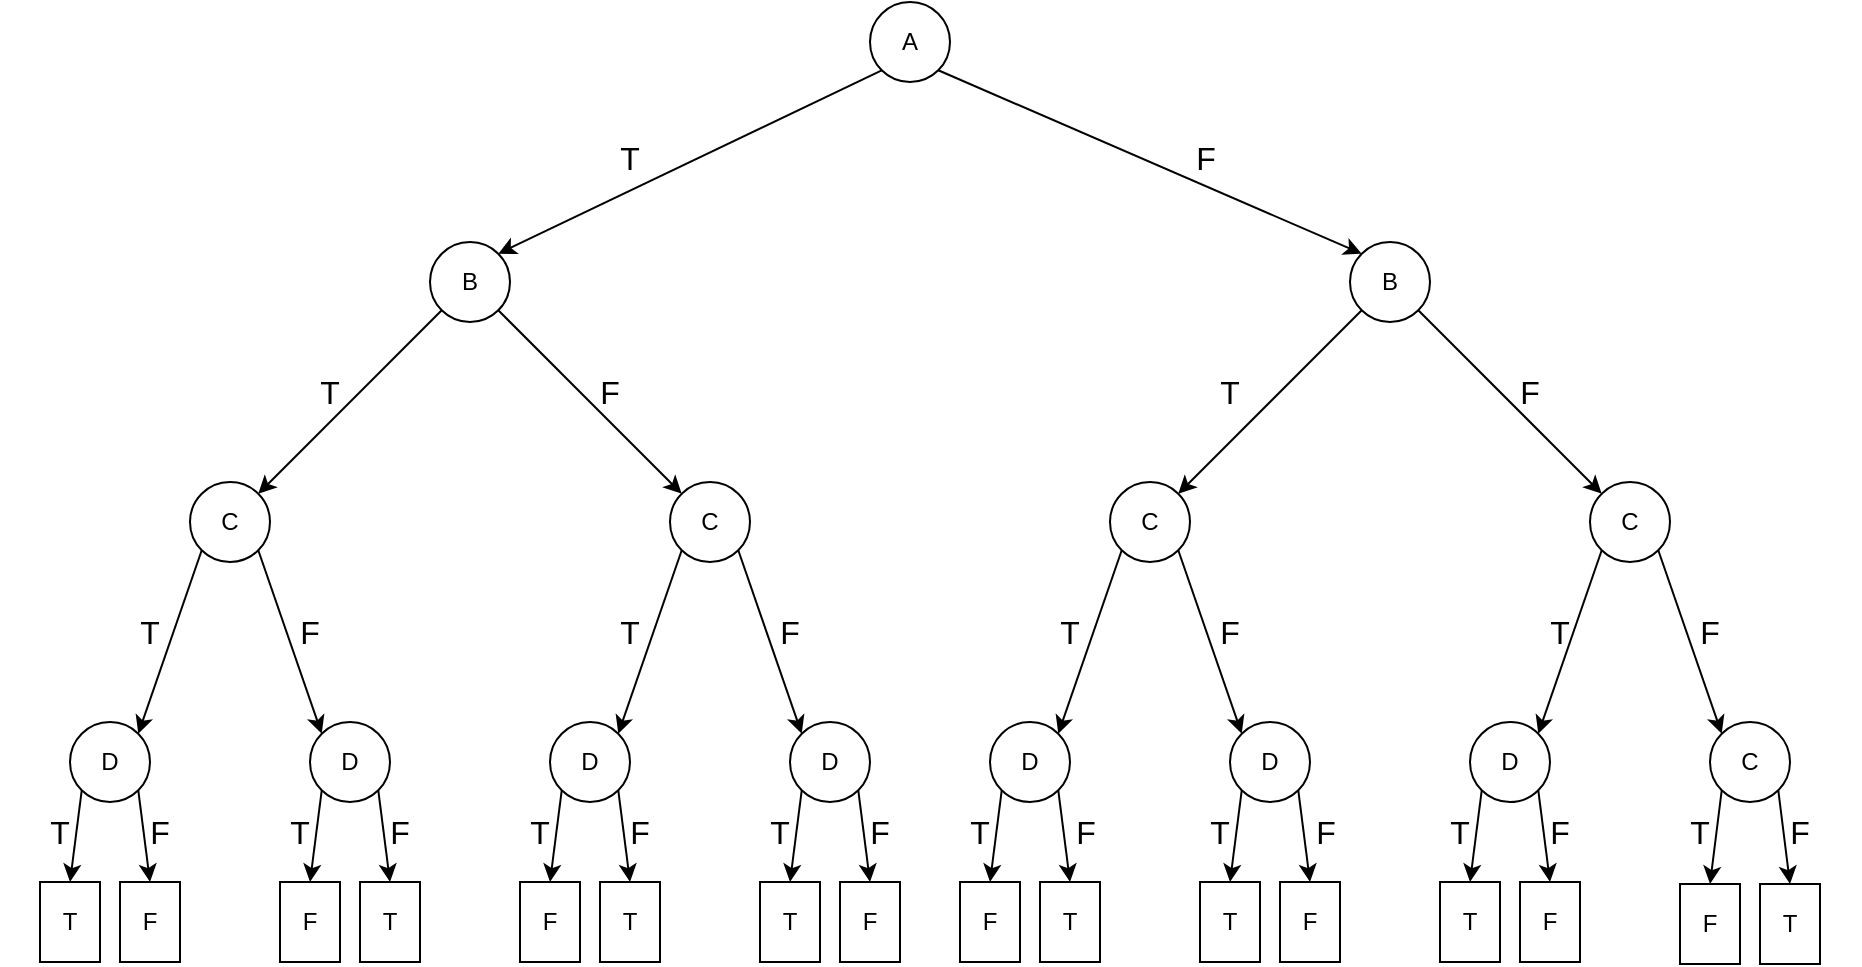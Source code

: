 <mxfile version="21.7.1" type="github">
  <diagram name="Trang-1" id="c6DrtgqLX9AAQbIjRyR2">
    <mxGraphModel dx="1050" dy="534" grid="1" gridSize="10" guides="1" tooltips="1" connect="1" arrows="1" fold="1" page="1" pageScale="1" pageWidth="2339" pageHeight="3300" math="0" shadow="0">
      <root>
        <mxCell id="0" />
        <mxCell id="1" parent="0" />
        <mxCell id="hg2JY5M4wenPQIr7XRld-16" style="rounded=0;orthogonalLoop=1;jettySize=auto;html=1;exitX=0;exitY=1;exitDx=0;exitDy=0;entryX=1;entryY=0;entryDx=0;entryDy=0;" edge="1" parent="1" source="hg2JY5M4wenPQIr7XRld-1" target="hg2JY5M4wenPQIr7XRld-3">
          <mxGeometry relative="1" as="geometry" />
        </mxCell>
        <mxCell id="hg2JY5M4wenPQIr7XRld-17" style="rounded=0;orthogonalLoop=1;jettySize=auto;html=1;exitX=1;exitY=1;exitDx=0;exitDy=0;entryX=0;entryY=0;entryDx=0;entryDy=0;" edge="1" parent="1" source="hg2JY5M4wenPQIr7XRld-1" target="hg2JY5M4wenPQIr7XRld-2">
          <mxGeometry relative="1" as="geometry" />
        </mxCell>
        <mxCell id="hg2JY5M4wenPQIr7XRld-1" value="A" style="ellipse;whiteSpace=wrap;html=1;aspect=fixed;" vertex="1" parent="1">
          <mxGeometry x="580" y="160" width="40" height="40" as="geometry" />
        </mxCell>
        <mxCell id="hg2JY5M4wenPQIr7XRld-20" style="rounded=0;orthogonalLoop=1;jettySize=auto;html=1;exitX=0;exitY=1;exitDx=0;exitDy=0;entryX=1;entryY=0;entryDx=0;entryDy=0;" edge="1" parent="1" source="hg2JY5M4wenPQIr7XRld-2" target="hg2JY5M4wenPQIr7XRld-7">
          <mxGeometry relative="1" as="geometry" />
        </mxCell>
        <mxCell id="hg2JY5M4wenPQIr7XRld-21" style="rounded=0;orthogonalLoop=1;jettySize=auto;html=1;exitX=1;exitY=1;exitDx=0;exitDy=0;entryX=0;entryY=0;entryDx=0;entryDy=0;" edge="1" parent="1" source="hg2JY5M4wenPQIr7XRld-2" target="hg2JY5M4wenPQIr7XRld-6">
          <mxGeometry relative="1" as="geometry" />
        </mxCell>
        <mxCell id="hg2JY5M4wenPQIr7XRld-2" value="B" style="ellipse;whiteSpace=wrap;html=1;aspect=fixed;" vertex="1" parent="1">
          <mxGeometry x="820" y="280" width="40" height="40" as="geometry" />
        </mxCell>
        <mxCell id="hg2JY5M4wenPQIr7XRld-18" style="rounded=0;orthogonalLoop=1;jettySize=auto;html=1;exitX=0;exitY=1;exitDx=0;exitDy=0;entryX=1;entryY=0;entryDx=0;entryDy=0;" edge="1" parent="1" source="hg2JY5M4wenPQIr7XRld-3" target="hg2JY5M4wenPQIr7XRld-5">
          <mxGeometry relative="1" as="geometry" />
        </mxCell>
        <mxCell id="hg2JY5M4wenPQIr7XRld-19" style="rounded=0;orthogonalLoop=1;jettySize=auto;html=1;exitX=1;exitY=1;exitDx=0;exitDy=0;entryX=0;entryY=0;entryDx=0;entryDy=0;" edge="1" parent="1" source="hg2JY5M4wenPQIr7XRld-3" target="hg2JY5M4wenPQIr7XRld-4">
          <mxGeometry relative="1" as="geometry" />
        </mxCell>
        <mxCell id="hg2JY5M4wenPQIr7XRld-3" value="B" style="ellipse;whiteSpace=wrap;html=1;aspect=fixed;" vertex="1" parent="1">
          <mxGeometry x="360" y="280" width="40" height="40" as="geometry" />
        </mxCell>
        <mxCell id="hg2JY5M4wenPQIr7XRld-24" style="rounded=0;orthogonalLoop=1;jettySize=auto;html=1;exitX=0;exitY=1;exitDx=0;exitDy=0;entryX=1;entryY=0;entryDx=0;entryDy=0;" edge="1" parent="1" source="hg2JY5M4wenPQIr7XRld-4" target="hg2JY5M4wenPQIr7XRld-11">
          <mxGeometry relative="1" as="geometry" />
        </mxCell>
        <mxCell id="hg2JY5M4wenPQIr7XRld-25" style="rounded=0;orthogonalLoop=1;jettySize=auto;html=1;exitX=1;exitY=1;exitDx=0;exitDy=0;entryX=0;entryY=0;entryDx=0;entryDy=0;" edge="1" parent="1" source="hg2JY5M4wenPQIr7XRld-4" target="hg2JY5M4wenPQIr7XRld-10">
          <mxGeometry relative="1" as="geometry" />
        </mxCell>
        <mxCell id="hg2JY5M4wenPQIr7XRld-4" value="C" style="ellipse;whiteSpace=wrap;html=1;aspect=fixed;" vertex="1" parent="1">
          <mxGeometry x="480" y="400" width="40" height="40" as="geometry" />
        </mxCell>
        <mxCell id="hg2JY5M4wenPQIr7XRld-22" style="rounded=0;orthogonalLoop=1;jettySize=auto;html=1;exitX=0;exitY=1;exitDx=0;exitDy=0;entryX=1;entryY=0;entryDx=0;entryDy=0;" edge="1" parent="1" source="hg2JY5M4wenPQIr7XRld-5" target="hg2JY5M4wenPQIr7XRld-9">
          <mxGeometry relative="1" as="geometry" />
        </mxCell>
        <mxCell id="hg2JY5M4wenPQIr7XRld-23" style="rounded=0;orthogonalLoop=1;jettySize=auto;html=1;exitX=1;exitY=1;exitDx=0;exitDy=0;entryX=0;entryY=0;entryDx=0;entryDy=0;" edge="1" parent="1" source="hg2JY5M4wenPQIr7XRld-5" target="hg2JY5M4wenPQIr7XRld-8">
          <mxGeometry relative="1" as="geometry" />
        </mxCell>
        <mxCell id="hg2JY5M4wenPQIr7XRld-5" value="C" style="ellipse;whiteSpace=wrap;html=1;aspect=fixed;" vertex="1" parent="1">
          <mxGeometry x="240" y="400" width="40" height="40" as="geometry" />
        </mxCell>
        <mxCell id="hg2JY5M4wenPQIr7XRld-28" style="rounded=0;orthogonalLoop=1;jettySize=auto;html=1;exitX=0;exitY=1;exitDx=0;exitDy=0;entryX=1;entryY=0;entryDx=0;entryDy=0;" edge="1" parent="1" source="hg2JY5M4wenPQIr7XRld-6" target="hg2JY5M4wenPQIr7XRld-15">
          <mxGeometry relative="1" as="geometry" />
        </mxCell>
        <mxCell id="hg2JY5M4wenPQIr7XRld-29" style="rounded=0;orthogonalLoop=1;jettySize=auto;html=1;exitX=1;exitY=1;exitDx=0;exitDy=0;entryX=0;entryY=0;entryDx=0;entryDy=0;" edge="1" parent="1" source="hg2JY5M4wenPQIr7XRld-6" target="hg2JY5M4wenPQIr7XRld-14">
          <mxGeometry relative="1" as="geometry" />
        </mxCell>
        <mxCell id="hg2JY5M4wenPQIr7XRld-6" value="C" style="ellipse;whiteSpace=wrap;html=1;aspect=fixed;" vertex="1" parent="1">
          <mxGeometry x="940" y="400" width="40" height="40" as="geometry" />
        </mxCell>
        <mxCell id="hg2JY5M4wenPQIr7XRld-26" style="rounded=0;orthogonalLoop=1;jettySize=auto;html=1;exitX=0;exitY=1;exitDx=0;exitDy=0;entryX=1;entryY=0;entryDx=0;entryDy=0;" edge="1" parent="1" source="hg2JY5M4wenPQIr7XRld-7" target="hg2JY5M4wenPQIr7XRld-13">
          <mxGeometry relative="1" as="geometry" />
        </mxCell>
        <mxCell id="hg2JY5M4wenPQIr7XRld-27" style="rounded=0;orthogonalLoop=1;jettySize=auto;html=1;exitX=1;exitY=1;exitDx=0;exitDy=0;entryX=0;entryY=0;entryDx=0;entryDy=0;" edge="1" parent="1" source="hg2JY5M4wenPQIr7XRld-7" target="hg2JY5M4wenPQIr7XRld-12">
          <mxGeometry relative="1" as="geometry" />
        </mxCell>
        <mxCell id="hg2JY5M4wenPQIr7XRld-7" value="C" style="ellipse;whiteSpace=wrap;html=1;aspect=fixed;" vertex="1" parent="1">
          <mxGeometry x="700" y="400" width="40" height="40" as="geometry" />
        </mxCell>
        <mxCell id="hg2JY5M4wenPQIr7XRld-48" style="rounded=0;orthogonalLoop=1;jettySize=auto;html=1;exitX=0;exitY=1;exitDx=0;exitDy=0;entryX=0.5;entryY=0;entryDx=0;entryDy=0;" edge="1" parent="1" source="hg2JY5M4wenPQIr7XRld-8" target="hg2JY5M4wenPQIr7XRld-32">
          <mxGeometry relative="1" as="geometry" />
        </mxCell>
        <mxCell id="hg2JY5M4wenPQIr7XRld-49" style="rounded=0;orthogonalLoop=1;jettySize=auto;html=1;exitX=1;exitY=1;exitDx=0;exitDy=0;entryX=0.5;entryY=0;entryDx=0;entryDy=0;" edge="1" parent="1" source="hg2JY5M4wenPQIr7XRld-8" target="hg2JY5M4wenPQIr7XRld-33">
          <mxGeometry relative="1" as="geometry" />
        </mxCell>
        <mxCell id="hg2JY5M4wenPQIr7XRld-8" value="D" style="ellipse;whiteSpace=wrap;html=1;aspect=fixed;" vertex="1" parent="1">
          <mxGeometry x="300" y="520" width="40" height="40" as="geometry" />
        </mxCell>
        <mxCell id="hg2JY5M4wenPQIr7XRld-46" style="rounded=0;orthogonalLoop=1;jettySize=auto;html=1;exitX=0;exitY=1;exitDx=0;exitDy=0;entryX=0.5;entryY=0;entryDx=0;entryDy=0;" edge="1" parent="1" source="hg2JY5M4wenPQIr7XRld-9" target="hg2JY5M4wenPQIr7XRld-30">
          <mxGeometry relative="1" as="geometry" />
        </mxCell>
        <mxCell id="hg2JY5M4wenPQIr7XRld-47" style="rounded=0;orthogonalLoop=1;jettySize=auto;html=1;exitX=1;exitY=1;exitDx=0;exitDy=0;entryX=0.5;entryY=0;entryDx=0;entryDy=0;" edge="1" parent="1" source="hg2JY5M4wenPQIr7XRld-9" target="hg2JY5M4wenPQIr7XRld-31">
          <mxGeometry relative="1" as="geometry" />
        </mxCell>
        <mxCell id="hg2JY5M4wenPQIr7XRld-9" value="D" style="ellipse;whiteSpace=wrap;html=1;aspect=fixed;" vertex="1" parent="1">
          <mxGeometry x="180" y="520" width="40" height="40" as="geometry" />
        </mxCell>
        <mxCell id="hg2JY5M4wenPQIr7XRld-52" style="rounded=0;orthogonalLoop=1;jettySize=auto;html=1;exitX=0;exitY=1;exitDx=0;exitDy=0;entryX=0.5;entryY=0;entryDx=0;entryDy=0;" edge="1" parent="1" source="hg2JY5M4wenPQIr7XRld-10" target="hg2JY5M4wenPQIr7XRld-36">
          <mxGeometry relative="1" as="geometry" />
        </mxCell>
        <mxCell id="hg2JY5M4wenPQIr7XRld-53" style="rounded=0;orthogonalLoop=1;jettySize=auto;html=1;exitX=1;exitY=1;exitDx=0;exitDy=0;entryX=0.5;entryY=0;entryDx=0;entryDy=0;" edge="1" parent="1" source="hg2JY5M4wenPQIr7XRld-10" target="hg2JY5M4wenPQIr7XRld-37">
          <mxGeometry relative="1" as="geometry" />
        </mxCell>
        <mxCell id="hg2JY5M4wenPQIr7XRld-10" value="D" style="ellipse;whiteSpace=wrap;html=1;aspect=fixed;" vertex="1" parent="1">
          <mxGeometry x="540" y="520" width="40" height="40" as="geometry" />
        </mxCell>
        <mxCell id="hg2JY5M4wenPQIr7XRld-50" style="rounded=0;orthogonalLoop=1;jettySize=auto;html=1;exitX=0;exitY=1;exitDx=0;exitDy=0;entryX=0.5;entryY=0;entryDx=0;entryDy=0;" edge="1" parent="1" source="hg2JY5M4wenPQIr7XRld-11" target="hg2JY5M4wenPQIr7XRld-34">
          <mxGeometry relative="1" as="geometry" />
        </mxCell>
        <mxCell id="hg2JY5M4wenPQIr7XRld-51" style="rounded=0;orthogonalLoop=1;jettySize=auto;html=1;exitX=1;exitY=1;exitDx=0;exitDy=0;entryX=0.5;entryY=0;entryDx=0;entryDy=0;" edge="1" parent="1" source="hg2JY5M4wenPQIr7XRld-11" target="hg2JY5M4wenPQIr7XRld-35">
          <mxGeometry relative="1" as="geometry" />
        </mxCell>
        <mxCell id="hg2JY5M4wenPQIr7XRld-11" value="D" style="ellipse;whiteSpace=wrap;html=1;aspect=fixed;" vertex="1" parent="1">
          <mxGeometry x="420" y="520" width="40" height="40" as="geometry" />
        </mxCell>
        <mxCell id="hg2JY5M4wenPQIr7XRld-56" style="rounded=0;orthogonalLoop=1;jettySize=auto;html=1;exitX=0;exitY=1;exitDx=0;exitDy=0;entryX=0.5;entryY=0;entryDx=0;entryDy=0;" edge="1" parent="1" source="hg2JY5M4wenPQIr7XRld-12" target="hg2JY5M4wenPQIr7XRld-40">
          <mxGeometry relative="1" as="geometry" />
        </mxCell>
        <mxCell id="hg2JY5M4wenPQIr7XRld-57" style="rounded=0;orthogonalLoop=1;jettySize=auto;html=1;exitX=1;exitY=1;exitDx=0;exitDy=0;entryX=0.5;entryY=0;entryDx=0;entryDy=0;" edge="1" parent="1" source="hg2JY5M4wenPQIr7XRld-12" target="hg2JY5M4wenPQIr7XRld-41">
          <mxGeometry relative="1" as="geometry" />
        </mxCell>
        <mxCell id="hg2JY5M4wenPQIr7XRld-12" value="D" style="ellipse;whiteSpace=wrap;html=1;aspect=fixed;" vertex="1" parent="1">
          <mxGeometry x="760" y="520" width="40" height="40" as="geometry" />
        </mxCell>
        <mxCell id="hg2JY5M4wenPQIr7XRld-54" style="rounded=0;orthogonalLoop=1;jettySize=auto;html=1;exitX=0;exitY=1;exitDx=0;exitDy=0;entryX=0.5;entryY=0;entryDx=0;entryDy=0;" edge="1" parent="1" source="hg2JY5M4wenPQIr7XRld-13" target="hg2JY5M4wenPQIr7XRld-38">
          <mxGeometry relative="1" as="geometry" />
        </mxCell>
        <mxCell id="hg2JY5M4wenPQIr7XRld-55" style="rounded=0;orthogonalLoop=1;jettySize=auto;html=1;exitX=1;exitY=1;exitDx=0;exitDy=0;entryX=0.5;entryY=0;entryDx=0;entryDy=0;" edge="1" parent="1" source="hg2JY5M4wenPQIr7XRld-13" target="hg2JY5M4wenPQIr7XRld-39">
          <mxGeometry relative="1" as="geometry" />
        </mxCell>
        <mxCell id="hg2JY5M4wenPQIr7XRld-13" value="D" style="ellipse;whiteSpace=wrap;html=1;aspect=fixed;" vertex="1" parent="1">
          <mxGeometry x="640" y="520" width="40" height="40" as="geometry" />
        </mxCell>
        <mxCell id="hg2JY5M4wenPQIr7XRld-60" style="rounded=0;orthogonalLoop=1;jettySize=auto;html=1;exitX=0;exitY=1;exitDx=0;exitDy=0;entryX=0.5;entryY=0;entryDx=0;entryDy=0;" edge="1" parent="1" source="hg2JY5M4wenPQIr7XRld-14" target="hg2JY5M4wenPQIr7XRld-44">
          <mxGeometry relative="1" as="geometry" />
        </mxCell>
        <mxCell id="hg2JY5M4wenPQIr7XRld-61" style="rounded=0;orthogonalLoop=1;jettySize=auto;html=1;exitX=1;exitY=1;exitDx=0;exitDy=0;entryX=0.5;entryY=0;entryDx=0;entryDy=0;" edge="1" parent="1" source="hg2JY5M4wenPQIr7XRld-14" target="hg2JY5M4wenPQIr7XRld-45">
          <mxGeometry relative="1" as="geometry" />
        </mxCell>
        <mxCell id="hg2JY5M4wenPQIr7XRld-14" value="C" style="ellipse;whiteSpace=wrap;html=1;aspect=fixed;" vertex="1" parent="1">
          <mxGeometry x="1000" y="520" width="40" height="40" as="geometry" />
        </mxCell>
        <mxCell id="hg2JY5M4wenPQIr7XRld-58" style="rounded=0;orthogonalLoop=1;jettySize=auto;html=1;exitX=0;exitY=1;exitDx=0;exitDy=0;entryX=0.5;entryY=0;entryDx=0;entryDy=0;" edge="1" parent="1" source="hg2JY5M4wenPQIr7XRld-15" target="hg2JY5M4wenPQIr7XRld-42">
          <mxGeometry relative="1" as="geometry" />
        </mxCell>
        <mxCell id="hg2JY5M4wenPQIr7XRld-59" style="rounded=0;orthogonalLoop=1;jettySize=auto;html=1;exitX=1;exitY=1;exitDx=0;exitDy=0;entryX=0.5;entryY=0;entryDx=0;entryDy=0;" edge="1" parent="1" source="hg2JY5M4wenPQIr7XRld-15" target="hg2JY5M4wenPQIr7XRld-43">
          <mxGeometry relative="1" as="geometry" />
        </mxCell>
        <mxCell id="hg2JY5M4wenPQIr7XRld-15" value="D" style="ellipse;whiteSpace=wrap;html=1;aspect=fixed;" vertex="1" parent="1">
          <mxGeometry x="880" y="520" width="40" height="40" as="geometry" />
        </mxCell>
        <mxCell id="hg2JY5M4wenPQIr7XRld-30" value="T" style="rounded=0;whiteSpace=wrap;html=1;" vertex="1" parent="1">
          <mxGeometry x="165" y="600" width="30" height="40" as="geometry" />
        </mxCell>
        <mxCell id="hg2JY5M4wenPQIr7XRld-31" value="F" style="rounded=0;whiteSpace=wrap;html=1;" vertex="1" parent="1">
          <mxGeometry x="205" y="600" width="30" height="40" as="geometry" />
        </mxCell>
        <mxCell id="hg2JY5M4wenPQIr7XRld-32" value="F" style="rounded=0;whiteSpace=wrap;html=1;" vertex="1" parent="1">
          <mxGeometry x="285" y="600" width="30" height="40" as="geometry" />
        </mxCell>
        <mxCell id="hg2JY5M4wenPQIr7XRld-33" value="T" style="rounded=0;whiteSpace=wrap;html=1;" vertex="1" parent="1">
          <mxGeometry x="325" y="600" width="30" height="40" as="geometry" />
        </mxCell>
        <mxCell id="hg2JY5M4wenPQIr7XRld-34" value="F" style="rounded=0;whiteSpace=wrap;html=1;" vertex="1" parent="1">
          <mxGeometry x="405" y="600" width="30" height="40" as="geometry" />
        </mxCell>
        <mxCell id="hg2JY5M4wenPQIr7XRld-35" value="T" style="rounded=0;whiteSpace=wrap;html=1;" vertex="1" parent="1">
          <mxGeometry x="445" y="600" width="30" height="40" as="geometry" />
        </mxCell>
        <mxCell id="hg2JY5M4wenPQIr7XRld-36" value="T" style="rounded=0;whiteSpace=wrap;html=1;" vertex="1" parent="1">
          <mxGeometry x="525" y="600" width="30" height="40" as="geometry" />
        </mxCell>
        <mxCell id="hg2JY5M4wenPQIr7XRld-37" value="F" style="rounded=0;whiteSpace=wrap;html=1;" vertex="1" parent="1">
          <mxGeometry x="565" y="600" width="30" height="40" as="geometry" />
        </mxCell>
        <mxCell id="hg2JY5M4wenPQIr7XRld-38" value="F" style="rounded=0;whiteSpace=wrap;html=1;" vertex="1" parent="1">
          <mxGeometry x="625" y="600" width="30" height="40" as="geometry" />
        </mxCell>
        <mxCell id="hg2JY5M4wenPQIr7XRld-39" value="T" style="rounded=0;whiteSpace=wrap;html=1;" vertex="1" parent="1">
          <mxGeometry x="665" y="600" width="30" height="40" as="geometry" />
        </mxCell>
        <mxCell id="hg2JY5M4wenPQIr7XRld-40" value="T" style="rounded=0;whiteSpace=wrap;html=1;" vertex="1" parent="1">
          <mxGeometry x="745" y="600" width="30" height="40" as="geometry" />
        </mxCell>
        <mxCell id="hg2JY5M4wenPQIr7XRld-41" value="F" style="rounded=0;whiteSpace=wrap;html=1;" vertex="1" parent="1">
          <mxGeometry x="785" y="600" width="30" height="40" as="geometry" />
        </mxCell>
        <mxCell id="hg2JY5M4wenPQIr7XRld-42" value="T" style="rounded=0;whiteSpace=wrap;html=1;" vertex="1" parent="1">
          <mxGeometry x="865" y="600" width="30" height="40" as="geometry" />
        </mxCell>
        <mxCell id="hg2JY5M4wenPQIr7XRld-43" value="F" style="rounded=0;whiteSpace=wrap;html=1;" vertex="1" parent="1">
          <mxGeometry x="905" y="600" width="30" height="40" as="geometry" />
        </mxCell>
        <mxCell id="hg2JY5M4wenPQIr7XRld-44" value="F" style="rounded=0;whiteSpace=wrap;html=1;" vertex="1" parent="1">
          <mxGeometry x="985" y="601" width="30" height="40" as="geometry" />
        </mxCell>
        <mxCell id="hg2JY5M4wenPQIr7XRld-45" value="T" style="rounded=0;whiteSpace=wrap;html=1;" vertex="1" parent="1">
          <mxGeometry x="1025" y="601" width="30" height="40" as="geometry" />
        </mxCell>
        <mxCell id="hg2JY5M4wenPQIr7XRld-64" value="T" style="text;html=1;strokeColor=none;fillColor=none;align=center;verticalAlign=middle;whiteSpace=wrap;rounded=0;rotation=0;fontSize=16;" vertex="1" parent="1">
          <mxGeometry x="430" y="223" width="60" height="30" as="geometry" />
        </mxCell>
        <mxCell id="hg2JY5M4wenPQIr7XRld-67" value="T" style="text;html=1;strokeColor=none;fillColor=none;align=center;verticalAlign=middle;whiteSpace=wrap;rounded=0;rotation=0;fontSize=16;" vertex="1" parent="1">
          <mxGeometry x="280" y="340" width="60" height="30" as="geometry" />
        </mxCell>
        <mxCell id="hg2JY5M4wenPQIr7XRld-68" value="T" style="text;html=1;strokeColor=none;fillColor=none;align=center;verticalAlign=middle;whiteSpace=wrap;rounded=0;rotation=0;fontSize=16;" vertex="1" parent="1">
          <mxGeometry x="190" y="460" width="60" height="30" as="geometry" />
        </mxCell>
        <mxCell id="hg2JY5M4wenPQIr7XRld-69" value="T" style="text;html=1;strokeColor=none;fillColor=none;align=center;verticalAlign=middle;whiteSpace=wrap;rounded=0;rotation=0;fontSize=16;" vertex="1" parent="1">
          <mxGeometry x="145" y="560" width="60" height="30" as="geometry" />
        </mxCell>
        <mxCell id="hg2JY5M4wenPQIr7XRld-70" value="T" style="text;html=1;strokeColor=none;fillColor=none;align=center;verticalAlign=middle;whiteSpace=wrap;rounded=0;rotation=0;fontSize=16;" vertex="1" parent="1">
          <mxGeometry x="730" y="340" width="60" height="30" as="geometry" />
        </mxCell>
        <mxCell id="hg2JY5M4wenPQIr7XRld-71" value="T" style="text;html=1;strokeColor=none;fillColor=none;align=center;verticalAlign=middle;whiteSpace=wrap;rounded=0;rotation=0;fontSize=16;" vertex="1" parent="1">
          <mxGeometry x="430" y="460" width="60" height="30" as="geometry" />
        </mxCell>
        <mxCell id="hg2JY5M4wenPQIr7XRld-72" value="T" style="text;html=1;strokeColor=none;fillColor=none;align=center;verticalAlign=middle;whiteSpace=wrap;rounded=0;rotation=0;fontSize=16;" vertex="1" parent="1">
          <mxGeometry x="650" y="460" width="60" height="30" as="geometry" />
        </mxCell>
        <mxCell id="hg2JY5M4wenPQIr7XRld-73" value="T" style="text;html=1;strokeColor=none;fillColor=none;align=center;verticalAlign=middle;whiteSpace=wrap;rounded=0;rotation=0;fontSize=16;" vertex="1" parent="1">
          <mxGeometry x="895" y="460" width="60" height="30" as="geometry" />
        </mxCell>
        <mxCell id="hg2JY5M4wenPQIr7XRld-74" value="T" style="text;html=1;strokeColor=none;fillColor=none;align=center;verticalAlign=middle;whiteSpace=wrap;rounded=0;rotation=0;fontSize=16;" vertex="1" parent="1">
          <mxGeometry x="265" y="560" width="60" height="30" as="geometry" />
        </mxCell>
        <mxCell id="hg2JY5M4wenPQIr7XRld-75" value="T" style="text;html=1;strokeColor=none;fillColor=none;align=center;verticalAlign=middle;whiteSpace=wrap;rounded=0;rotation=0;fontSize=16;" vertex="1" parent="1">
          <mxGeometry x="385" y="560" width="60" height="30" as="geometry" />
        </mxCell>
        <mxCell id="hg2JY5M4wenPQIr7XRld-76" value="T" style="text;html=1;strokeColor=none;fillColor=none;align=center;verticalAlign=middle;whiteSpace=wrap;rounded=0;rotation=0;fontSize=16;" vertex="1" parent="1">
          <mxGeometry x="505" y="560" width="60" height="30" as="geometry" />
        </mxCell>
        <mxCell id="hg2JY5M4wenPQIr7XRld-77" value="T" style="text;html=1;strokeColor=none;fillColor=none;align=center;verticalAlign=middle;whiteSpace=wrap;rounded=0;rotation=0;fontSize=16;" vertex="1" parent="1">
          <mxGeometry x="605" y="560" width="60" height="30" as="geometry" />
        </mxCell>
        <mxCell id="hg2JY5M4wenPQIr7XRld-79" value="T" style="text;html=1;strokeColor=none;fillColor=none;align=center;verticalAlign=middle;whiteSpace=wrap;rounded=0;rotation=0;fontSize=16;" vertex="1" parent="1">
          <mxGeometry x="725" y="560" width="60" height="30" as="geometry" />
        </mxCell>
        <mxCell id="hg2JY5M4wenPQIr7XRld-80" value="T" style="text;html=1;strokeColor=none;fillColor=none;align=center;verticalAlign=middle;whiteSpace=wrap;rounded=0;rotation=0;fontSize=16;" vertex="1" parent="1">
          <mxGeometry x="845" y="560" width="60" height="30" as="geometry" />
        </mxCell>
        <mxCell id="hg2JY5M4wenPQIr7XRld-82" value="T" style="text;html=1;strokeColor=none;fillColor=none;align=center;verticalAlign=middle;whiteSpace=wrap;rounded=0;rotation=0;fontSize=16;" vertex="1" parent="1">
          <mxGeometry x="965" y="560" width="60" height="30" as="geometry" />
        </mxCell>
        <mxCell id="hg2JY5M4wenPQIr7XRld-83" value="F" style="text;html=1;strokeColor=none;fillColor=none;align=center;verticalAlign=middle;whiteSpace=wrap;rounded=0;rotation=0;fontSize=16;" vertex="1" parent="1">
          <mxGeometry x="718" y="223" width="60" height="30" as="geometry" />
        </mxCell>
        <mxCell id="hg2JY5M4wenPQIr7XRld-84" value="F" style="text;html=1;strokeColor=none;fillColor=none;align=center;verticalAlign=middle;whiteSpace=wrap;rounded=0;rotation=0;fontSize=16;" vertex="1" parent="1">
          <mxGeometry x="420" y="340" width="60" height="30" as="geometry" />
        </mxCell>
        <mxCell id="hg2JY5M4wenPQIr7XRld-85" value="F" style="text;html=1;strokeColor=none;fillColor=none;align=center;verticalAlign=middle;whiteSpace=wrap;rounded=0;rotation=0;fontSize=16;" vertex="1" parent="1">
          <mxGeometry x="880" y="340" width="60" height="30" as="geometry" />
        </mxCell>
        <mxCell id="hg2JY5M4wenPQIr7XRld-86" value="F" style="text;html=1;strokeColor=none;fillColor=none;align=center;verticalAlign=middle;whiteSpace=wrap;rounded=0;rotation=0;fontSize=16;" vertex="1" parent="1">
          <mxGeometry x="730" y="460" width="60" height="30" as="geometry" />
        </mxCell>
        <mxCell id="hg2JY5M4wenPQIr7XRld-87" value="F" style="text;html=1;strokeColor=none;fillColor=none;align=center;verticalAlign=middle;whiteSpace=wrap;rounded=0;rotation=0;fontSize=16;" vertex="1" parent="1">
          <mxGeometry x="970" y="460" width="60" height="30" as="geometry" />
        </mxCell>
        <mxCell id="hg2JY5M4wenPQIr7XRld-88" value="F" style="text;html=1;strokeColor=none;fillColor=none;align=center;verticalAlign=middle;whiteSpace=wrap;rounded=0;rotation=0;fontSize=16;" vertex="1" parent="1">
          <mxGeometry x="510" y="460" width="60" height="30" as="geometry" />
        </mxCell>
        <mxCell id="hg2JY5M4wenPQIr7XRld-89" value="F" style="text;html=1;strokeColor=none;fillColor=none;align=center;verticalAlign=middle;whiteSpace=wrap;rounded=0;rotation=0;fontSize=16;" vertex="1" parent="1">
          <mxGeometry x="270" y="460" width="60" height="30" as="geometry" />
        </mxCell>
        <mxCell id="hg2JY5M4wenPQIr7XRld-90" value="F" style="text;html=1;strokeColor=none;fillColor=none;align=center;verticalAlign=middle;whiteSpace=wrap;rounded=0;rotation=0;fontSize=16;" vertex="1" parent="1">
          <mxGeometry x="195" y="560" width="60" height="30" as="geometry" />
        </mxCell>
        <mxCell id="hg2JY5M4wenPQIr7XRld-91" value="F" style="text;html=1;strokeColor=none;fillColor=none;align=center;verticalAlign=middle;whiteSpace=wrap;rounded=0;rotation=0;fontSize=16;" vertex="1" parent="1">
          <mxGeometry x="315" y="560" width="60" height="30" as="geometry" />
        </mxCell>
        <mxCell id="hg2JY5M4wenPQIr7XRld-92" value="F" style="text;html=1;strokeColor=none;fillColor=none;align=center;verticalAlign=middle;whiteSpace=wrap;rounded=0;rotation=0;fontSize=16;" vertex="1" parent="1">
          <mxGeometry x="435" y="560" width="60" height="30" as="geometry" />
        </mxCell>
        <mxCell id="hg2JY5M4wenPQIr7XRld-93" value="F" style="text;html=1;strokeColor=none;fillColor=none;align=center;verticalAlign=middle;whiteSpace=wrap;rounded=0;rotation=0;fontSize=16;" vertex="1" parent="1">
          <mxGeometry x="555" y="560" width="60" height="30" as="geometry" />
        </mxCell>
        <mxCell id="hg2JY5M4wenPQIr7XRld-94" value="F" style="text;html=1;strokeColor=none;fillColor=none;align=center;verticalAlign=middle;whiteSpace=wrap;rounded=0;rotation=0;fontSize=16;" vertex="1" parent="1">
          <mxGeometry x="658" y="560" width="60" height="30" as="geometry" />
        </mxCell>
        <mxCell id="hg2JY5M4wenPQIr7XRld-95" value="F" style="text;html=1;strokeColor=none;fillColor=none;align=center;verticalAlign=middle;whiteSpace=wrap;rounded=0;rotation=0;fontSize=16;" vertex="1" parent="1">
          <mxGeometry x="778" y="560" width="60" height="30" as="geometry" />
        </mxCell>
        <mxCell id="hg2JY5M4wenPQIr7XRld-96" value="F" style="text;html=1;strokeColor=none;fillColor=none;align=center;verticalAlign=middle;whiteSpace=wrap;rounded=0;rotation=0;fontSize=16;" vertex="1" parent="1">
          <mxGeometry x="895" y="560" width="60" height="30" as="geometry" />
        </mxCell>
        <mxCell id="hg2JY5M4wenPQIr7XRld-97" value="F" style="text;html=1;strokeColor=none;fillColor=none;align=center;verticalAlign=middle;whiteSpace=wrap;rounded=0;rotation=0;fontSize=16;" vertex="1" parent="1">
          <mxGeometry x="1015" y="560" width="60" height="30" as="geometry" />
        </mxCell>
      </root>
    </mxGraphModel>
  </diagram>
</mxfile>
